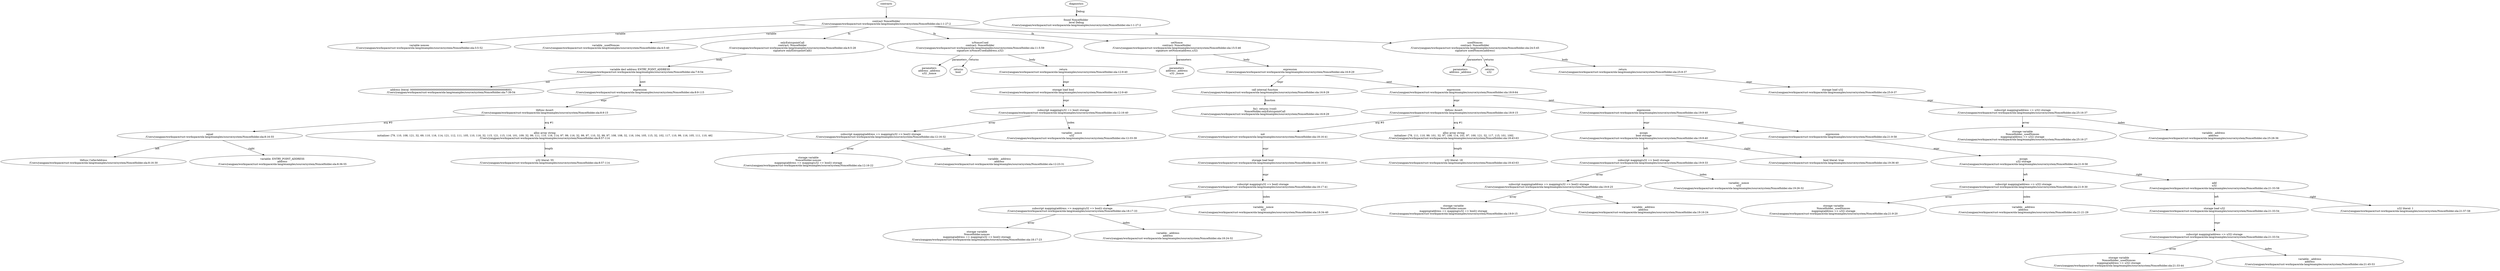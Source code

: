 strict digraph "/Users/yangpan/workspace/rust-workspace/ola-lang/examples/source/system/NonceHolder.ola" {
	contract [label="contract NonceHolder\n/Users/yangpan/workspace/rust-workspace/ola-lang/examples/source/system/NonceHolder.ola:1:1-27:2"]
	var [label="variable nonces\n/Users/yangpan/workspace/rust-workspace/ola-lang/examples/source/system/NonceHolder.ola:3:5-52"]
	var_3 [label="variable _usedNonces\n/Users/yangpan/workspace/rust-workspace/ola-lang/examples/source/system/NonceHolder.ola:4:5-40"]
	onlyEntrypointCall [label="onlyEntrypointCall\ncontract: NonceHolder\n/Users/yangpan/workspace/rust-workspace/ola-lang/examples/source/system/NonceHolder.ola:6:5-28\nsignature onlyEntrypointCall()"]
	var_decl [label="variable decl address ENTRY_POINT_ADDRESS\n/Users/yangpan/workspace/rust-workspace/ola-lang/examples/source/system/NonceHolder.ola:7:9-54"]
	address_literal [label="address literal: 0000000000000000000000000000000000000000000000000000000000008001\n/Users/yangpan/workspace/rust-workspace/ola-lang/examples/source/system/NonceHolder.ola:7:39-54"]
	expr [label="expression\n/Users/yangpan/workspace/rust-workspace/ola-lang/examples/source/system/NonceHolder.ola:8:9-115"]
	libfunc [label="libfunc Assert\n/Users/yangpan/workspace/rust-workspace/ola-lang/examples/source/system/NonceHolder.ola:8:9-15"]
	equal [label="equal\n/Users/yangpan/workspace/rust-workspace/ola-lang/examples/source/system/NonceHolder.ola:8:16-55"]
	libfunc_10 [label="libfunc CallerAddress\n/Users/yangpan/workspace/rust-workspace/ola-lang/examples/source/system/NonceHolder.ola:8:16-30"]
	variable [label="variable: ENTRY_POINT_ADDRESS\naddress\n/Users/yangpan/workspace/rust-workspace/ola-lang/examples/source/system/NonceHolder.ola:8:36-55"]
	alloc_array [label="alloc array string\ninitializer: [79, 110, 108, 121, 32, 69, 110, 116, 114, 121, 112, 111, 105, 110, 116, 32, 115, 121, 115, 116, 101, 109, 32, 99, 111, 110, 116, 114, 97, 99, 116, 32, 99, 97, 110, 32, 99, 97, 108, 108, 32, 116, 104, 105, 115, 32, 102, 117, 110, 99, 116, 105, 111, 110, 46]\n/Users/yangpan/workspace/rust-workspace/ola-lang/examples/source/system/NonceHolder.ola:8:57-114"]
	number_literal [label="u32 literal: 55\n/Users/yangpan/workspace/rust-workspace/ola-lang/examples/source/system/NonceHolder.ola:8:57-114"]
	isNonceUsed [label="isNonceUsed\ncontract: NonceHolder\n/Users/yangpan/workspace/rust-workspace/ola-lang/examples/source/system/NonceHolder.ola:11:5-59\nsignature isNonceUsed(address,u32)"]
	parameters [label="parameters\naddress _address\nu32 _nonce"]
	returns [label="returns\nbool "]
	return [label="return\n/Users/yangpan/workspace/rust-workspace/ola-lang/examples/source/system/NonceHolder.ola:12:9-40"]
	storage_load [label="storage load bool\n/Users/yangpan/workspace/rust-workspace/ola-lang/examples/source/system/NonceHolder.ola:12:9-40"]
	subscript [label="subscript mapping(u32 => bool) storage\n/Users/yangpan/workspace/rust-workspace/ola-lang/examples/source/system/NonceHolder.ola:12:16-40"]
	subscript_20 [label="subscript mapping(address => mapping(u32 => bool)) storage\n/Users/yangpan/workspace/rust-workspace/ola-lang/examples/source/system/NonceHolder.ola:12:16-32"]
	storage_var [label="storage variable\nNonceHolder.nonces\nmapping(address => mapping(u32 => bool)) storage\n/Users/yangpan/workspace/rust-workspace/ola-lang/examples/source/system/NonceHolder.ola:12:16-22"]
	variable_22 [label="variable: _address\naddress\n/Users/yangpan/workspace/rust-workspace/ola-lang/examples/source/system/NonceHolder.ola:12:23-31"]
	variable_23 [label="variable: _nonce\nu32\n/Users/yangpan/workspace/rust-workspace/ola-lang/examples/source/system/NonceHolder.ola:12:33-39"]
	setNonce [label="setNonce\ncontract: NonceHolder\n/Users/yangpan/workspace/rust-workspace/ola-lang/examples/source/system/NonceHolder.ola:15:5-46\nsignature setNonce(address,u32)"]
	parameters_25 [label="parameters\naddress _address\nu32 _nonce"]
	expr_26 [label="expression\n/Users/yangpan/workspace/rust-workspace/ola-lang/examples/source/system/NonceHolder.ola:16:9-29"]
	call_internal_function [label="call internal function\n/Users/yangpan/workspace/rust-workspace/ola-lang/examples/source/system/NonceHolder.ola:16:9-29"]
	internal_function [label="fn()  returns (void)\nNonceHolder.onlyEntrypointCall\n/Users/yangpan/workspace/rust-workspace/ola-lang/examples/source/system/NonceHolder.ola:16:9-29"]
	expr_29 [label="expression\n/Users/yangpan/workspace/rust-workspace/ola-lang/examples/source/system/NonceHolder.ola:18:9-64"]
	libfunc_30 [label="libfunc Assert\n/Users/yangpan/workspace/rust-workspace/ola-lang/examples/source/system/NonceHolder.ola:18:9-15"]
	not [label="not\n/Users/yangpan/workspace/rust-workspace/ola-lang/examples/source/system/NonceHolder.ola:18:16-41"]
	storage_load_32 [label="storage load bool\n/Users/yangpan/workspace/rust-workspace/ola-lang/examples/source/system/NonceHolder.ola:18:16-41"]
	subscript_33 [label="subscript mapping(u32 => bool) storage\n/Users/yangpan/workspace/rust-workspace/ola-lang/examples/source/system/NonceHolder.ola:18:17-41"]
	subscript_34 [label="subscript mapping(address => mapping(u32 => bool)) storage\n/Users/yangpan/workspace/rust-workspace/ola-lang/examples/source/system/NonceHolder.ola:18:17-33"]
	storage_var_35 [label="storage variable\nNonceHolder.nonces\nmapping(address => mapping(u32 => bool)) storage\n/Users/yangpan/workspace/rust-workspace/ola-lang/examples/source/system/NonceHolder.ola:18:17-23"]
	variable_36 [label="variable: _address\naddress\n/Users/yangpan/workspace/rust-workspace/ola-lang/examples/source/system/NonceHolder.ola:18:24-32"]
	variable_37 [label="variable: _nonce\nu32\n/Users/yangpan/workspace/rust-workspace/ola-lang/examples/source/system/NonceHolder.ola:18:34-40"]
	alloc_array_38 [label="alloc array string\ninitializer: [78, 111, 110, 99, 101, 32, 97, 108, 114, 101, 97, 100, 121, 32, 117, 115, 101, 100]\n/Users/yangpan/workspace/rust-workspace/ola-lang/examples/source/system/NonceHolder.ola:18:43-63"]
	number_literal_39 [label="u32 literal: 18\n/Users/yangpan/workspace/rust-workspace/ola-lang/examples/source/system/NonceHolder.ola:18:43-63"]
	expr_40 [label="expression\n/Users/yangpan/workspace/rust-workspace/ola-lang/examples/source/system/NonceHolder.ola:19:9-40"]
	assign [label="assign\nbool storage\n/Users/yangpan/workspace/rust-workspace/ola-lang/examples/source/system/NonceHolder.ola:19:9-40"]
	subscript_42 [label="subscript mapping(u32 => bool) storage\n/Users/yangpan/workspace/rust-workspace/ola-lang/examples/source/system/NonceHolder.ola:19:9-33"]
	subscript_43 [label="subscript mapping(address => mapping(u32 => bool)) storage\n/Users/yangpan/workspace/rust-workspace/ola-lang/examples/source/system/NonceHolder.ola:19:9-25"]
	storage_var_44 [label="storage variable\nNonceHolder.nonces\nmapping(address => mapping(u32 => bool)) storage\n/Users/yangpan/workspace/rust-workspace/ola-lang/examples/source/system/NonceHolder.ola:19:9-15"]
	variable_45 [label="variable: _address\naddress\n/Users/yangpan/workspace/rust-workspace/ola-lang/examples/source/system/NonceHolder.ola:19:16-24"]
	variable_46 [label="variable: _nonce\nu32\n/Users/yangpan/workspace/rust-workspace/ola-lang/examples/source/system/NonceHolder.ola:19:26-32"]
	bool_literal [label="bool literal: true\n/Users/yangpan/workspace/rust-workspace/ola-lang/examples/source/system/NonceHolder.ola:19:36-40"]
	expr_48 [label="expression\n/Users/yangpan/workspace/rust-workspace/ola-lang/examples/source/system/NonceHolder.ola:21:9-58"]
	assign_49 [label="assign\nu32 storage\n/Users/yangpan/workspace/rust-workspace/ola-lang/examples/source/system/NonceHolder.ola:21:9-58"]
	subscript_50 [label="subscript mapping(address => u32) storage\n/Users/yangpan/workspace/rust-workspace/ola-lang/examples/source/system/NonceHolder.ola:21:9-30"]
	storage_var_51 [label="storage variable\nNonceHolder._usedNonces\nmapping(address => u32) storage\n/Users/yangpan/workspace/rust-workspace/ola-lang/examples/source/system/NonceHolder.ola:21:9-20"]
	variable_52 [label="variable: _address\naddress\n/Users/yangpan/workspace/rust-workspace/ola-lang/examples/source/system/NonceHolder.ola:21:21-29"]
	add [label="add\nu32\n/Users/yangpan/workspace/rust-workspace/ola-lang/examples/source/system/NonceHolder.ola:21:33-58"]
	storage_load_54 [label="storage load u32\n/Users/yangpan/workspace/rust-workspace/ola-lang/examples/source/system/NonceHolder.ola:21:33-54"]
	subscript_55 [label="subscript mapping(address => u32) storage\n/Users/yangpan/workspace/rust-workspace/ola-lang/examples/source/system/NonceHolder.ola:21:33-54"]
	storage_var_56 [label="storage variable\nNonceHolder._usedNonces\nmapping(address => u32) storage\n/Users/yangpan/workspace/rust-workspace/ola-lang/examples/source/system/NonceHolder.ola:21:33-44"]
	variable_57 [label="variable: _address\naddress\n/Users/yangpan/workspace/rust-workspace/ola-lang/examples/source/system/NonceHolder.ola:21:45-53"]
	number_literal_58 [label="u32 literal: 1\n/Users/yangpan/workspace/rust-workspace/ola-lang/examples/source/system/NonceHolder.ola:21:57-58"]
	usedNonces [label="usedNonces\ncontract: NonceHolder\n/Users/yangpan/workspace/rust-workspace/ola-lang/examples/source/system/NonceHolder.ola:24:5-45\nsignature usedNonces(address)"]
	parameters_60 [label="parameters\naddress _address"]
	returns_61 [label="returns\nu32 "]
	return_62 [label="return\n/Users/yangpan/workspace/rust-workspace/ola-lang/examples/source/system/NonceHolder.ola:25:9-37"]
	storage_load_63 [label="storage load u32\n/Users/yangpan/workspace/rust-workspace/ola-lang/examples/source/system/NonceHolder.ola:25:9-37"]
	subscript_64 [label="subscript mapping(address => u32) storage\n/Users/yangpan/workspace/rust-workspace/ola-lang/examples/source/system/NonceHolder.ola:25:16-37"]
	storage_var_65 [label="storage variable\nNonceHolder._usedNonces\nmapping(address => u32) storage\n/Users/yangpan/workspace/rust-workspace/ola-lang/examples/source/system/NonceHolder.ola:25:16-27"]
	variable_66 [label="variable: _address\naddress\n/Users/yangpan/workspace/rust-workspace/ola-lang/examples/source/system/NonceHolder.ola:25:28-36"]
	diagnostic [label="found NonceHolder \nlevel Debug\n/Users/yangpan/workspace/rust-workspace/ola-lang/examples/source/system/NonceHolder.ola:1:1-27:2"]
	contracts -> contract
	contract -> var [label="variable"]
	contract -> var_3 [label="variable"]
	contract -> onlyEntrypointCall [label="fn"]
	onlyEntrypointCall -> var_decl [label="body"]
	var_decl -> address_literal [label="init"]
	var_decl -> expr [label="next"]
	expr -> libfunc [label="expr"]
	libfunc -> equal [label="arg #0"]
	equal -> libfunc_10 [label="left"]
	equal -> variable [label="right"]
	libfunc -> alloc_array [label="arg #1"]
	alloc_array -> number_literal [label="length"]
	contract -> isNonceUsed [label="fn"]
	isNonceUsed -> parameters [label="parameters"]
	isNonceUsed -> returns [label="returns"]
	isNonceUsed -> return [label="body"]
	return -> storage_load [label="expr"]
	storage_load -> subscript [label="expr"]
	subscript -> subscript_20 [label="array"]
	subscript_20 -> storage_var [label="array"]
	subscript_20 -> variable_22 [label="index"]
	subscript -> variable_23 [label="index"]
	contract -> setNonce [label="fn"]
	setNonce -> parameters_25 [label="parameters"]
	setNonce -> expr_26 [label="body"]
	expr_26 -> call_internal_function [label="expr"]
	call_internal_function -> internal_function [label="function"]
	expr_26 -> expr_29 [label="next"]
	expr_29 -> libfunc_30 [label="expr"]
	libfunc_30 -> not [label="arg #0"]
	not -> storage_load_32 [label="expr"]
	storage_load_32 -> subscript_33 [label="expr"]
	subscript_33 -> subscript_34 [label="array"]
	subscript_34 -> storage_var_35 [label="array"]
	subscript_34 -> variable_36 [label="index"]
	subscript_33 -> variable_37 [label="index"]
	libfunc_30 -> alloc_array_38 [label="arg #1"]
	alloc_array_38 -> number_literal_39 [label="length"]
	expr_29 -> expr_40 [label="next"]
	expr_40 -> assign [label="expr"]
	assign -> subscript_42 [label="left"]
	subscript_42 -> subscript_43 [label="array"]
	subscript_43 -> storage_var_44 [label="array"]
	subscript_43 -> variable_45 [label="index"]
	subscript_42 -> variable_46 [label="index"]
	assign -> bool_literal [label="right"]
	expr_40 -> expr_48 [label="next"]
	expr_48 -> assign_49 [label="expr"]
	assign_49 -> subscript_50 [label="left"]
	subscript_50 -> storage_var_51 [label="array"]
	subscript_50 -> variable_52 [label="index"]
	assign_49 -> add [label="right"]
	add -> storage_load_54 [label="left"]
	storage_load_54 -> subscript_55 [label="expr"]
	subscript_55 -> storage_var_56 [label="array"]
	subscript_55 -> variable_57 [label="index"]
	add -> number_literal_58 [label="right"]
	contract -> usedNonces [label="fn"]
	usedNonces -> parameters_60 [label="parameters"]
	usedNonces -> returns_61 [label="returns"]
	usedNonces -> return_62 [label="body"]
	return_62 -> storage_load_63 [label="expr"]
	storage_load_63 -> subscript_64 [label="expr"]
	subscript_64 -> storage_var_65 [label="array"]
	subscript_64 -> variable_66 [label="index"]
	diagnostics -> diagnostic [label="Debug"]
}
